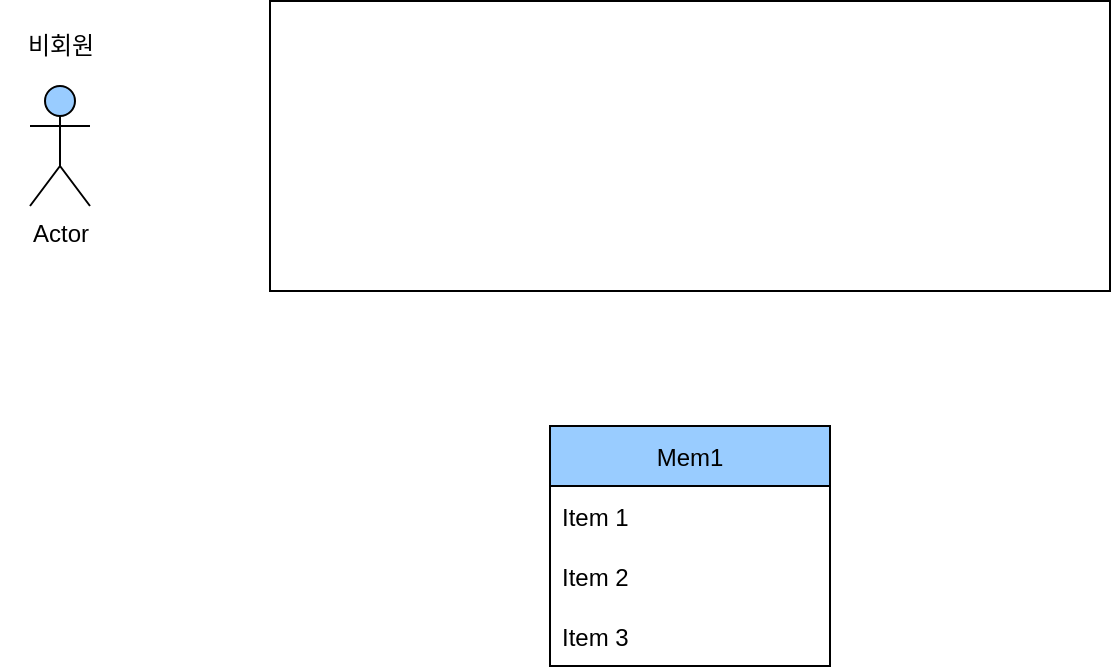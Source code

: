 <mxfile version="20.2.7" type="github">
  <diagram id="R2lEEEUBdFMjLlhIrx00" name="Page-1">
    <mxGraphModel dx="1422" dy="762" grid="1" gridSize="10" guides="1" tooltips="1" connect="1" arrows="1" fold="1" page="1" pageScale="1" pageWidth="850" pageHeight="1100" math="0" shadow="0" extFonts="Permanent Marker^https://fonts.googleapis.com/css?family=Permanent+Marker">
      <root>
        <mxCell id="0" />
        <mxCell id="1" parent="0" />
        <mxCell id="2CjRNhxxJMm4BpXzSM5q-1" value="Actor" style="shape=umlActor;verticalLabelPosition=bottom;verticalAlign=top;html=1;outlineConnect=0;fillColor=#99CCFF;" vertex="1" parent="1">
          <mxGeometry x="90" y="100" width="30" height="60" as="geometry" />
        </mxCell>
        <mxCell id="2CjRNhxxJMm4BpXzSM5q-2" value="비회원" style="text;html=1;resizable=0;autosize=1;align=center;verticalAlign=middle;points=[];fillColor=none;strokeColor=none;rounded=0;" vertex="1" parent="1">
          <mxGeometry x="75" y="65" width="60" height="30" as="geometry" />
        </mxCell>
        <mxCell id="2CjRNhxxJMm4BpXzSM5q-3" value="Mem1" style="swimlane;fontStyle=0;childLayout=stackLayout;horizontal=1;startSize=30;horizontalStack=0;resizeParent=1;resizeParentMax=0;resizeLast=0;collapsible=1;marginBottom=0;fillColor=#99CCFF;" vertex="1" parent="1">
          <mxGeometry x="350" y="270" width="140" height="120" as="geometry" />
        </mxCell>
        <mxCell id="2CjRNhxxJMm4BpXzSM5q-4" value="Item 1" style="text;strokeColor=none;fillColor=none;align=left;verticalAlign=middle;spacingLeft=4;spacingRight=4;overflow=hidden;points=[[0,0.5],[1,0.5]];portConstraint=eastwest;rotatable=0;" vertex="1" parent="2CjRNhxxJMm4BpXzSM5q-3">
          <mxGeometry y="30" width="140" height="30" as="geometry" />
        </mxCell>
        <mxCell id="2CjRNhxxJMm4BpXzSM5q-5" value="Item 2" style="text;strokeColor=none;fillColor=none;align=left;verticalAlign=middle;spacingLeft=4;spacingRight=4;overflow=hidden;points=[[0,0.5],[1,0.5]];portConstraint=eastwest;rotatable=0;" vertex="1" parent="2CjRNhxxJMm4BpXzSM5q-3">
          <mxGeometry y="60" width="140" height="30" as="geometry" />
        </mxCell>
        <mxCell id="2CjRNhxxJMm4BpXzSM5q-6" value="Item 3" style="text;strokeColor=none;fillColor=none;align=left;verticalAlign=middle;spacingLeft=4;spacingRight=4;overflow=hidden;points=[[0,0.5],[1,0.5]];portConstraint=eastwest;rotatable=0;" vertex="1" parent="2CjRNhxxJMm4BpXzSM5q-3">
          <mxGeometry y="90" width="140" height="30" as="geometry" />
        </mxCell>
        <mxCell id="2CjRNhxxJMm4BpXzSM5q-7" value="" style="rounded=0;whiteSpace=wrap;html=1;fillColor=#FFFFFF;" vertex="1" parent="1">
          <mxGeometry x="210" y="57.5" width="420" height="145" as="geometry" />
        </mxCell>
      </root>
    </mxGraphModel>
  </diagram>
</mxfile>
